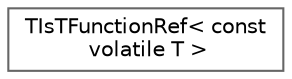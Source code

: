 digraph "Graphical Class Hierarchy"
{
 // INTERACTIVE_SVG=YES
 // LATEX_PDF_SIZE
  bgcolor="transparent";
  edge [fontname=Helvetica,fontsize=10,labelfontname=Helvetica,labelfontsize=10];
  node [fontname=Helvetica,fontsize=10,shape=box,height=0.2,width=0.4];
  rankdir="LR";
  Node0 [id="Node000000",label="TIsTFunctionRef\< const\l volatile T \>",height=0.2,width=0.4,color="grey40", fillcolor="white", style="filled",URL="$d9/deb/structTIsTFunctionRef_3_01const_01volatile_01T_01_4.html",tooltip=" "];
}
